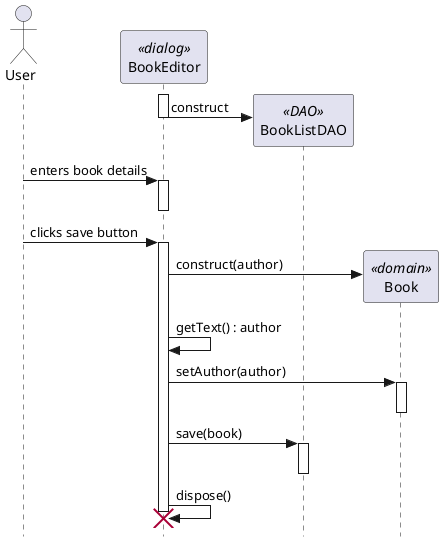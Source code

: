 @startuml

' use strict UML mode
skinparam style strictuml

actor "User" as user
participant "BookEditor" as editor <<dialog>>
'participant "Book" as book <<domain>>


' activate editor constructor
editor++

' create a DAO
create "BookListDAO" as dao <<DAO>>
editor -> dao : construct 
editor--


user -> editor++ : enters book details
editor--

user -> editor++ : clicks save button

'editor -> book : getName()
'return name

create "Book" as book <<domain>>
editor -> book : construct(author)

'editor -> book++ : setAuthor(author)
'book--

editor -> editor : getText() : author

editor -> book++ : setAuthor(author)
book--

editor -> dao++ : save(book)

dao--


' dispose dialog
editor -> editor : dispose()
destroy editor

@enduml
